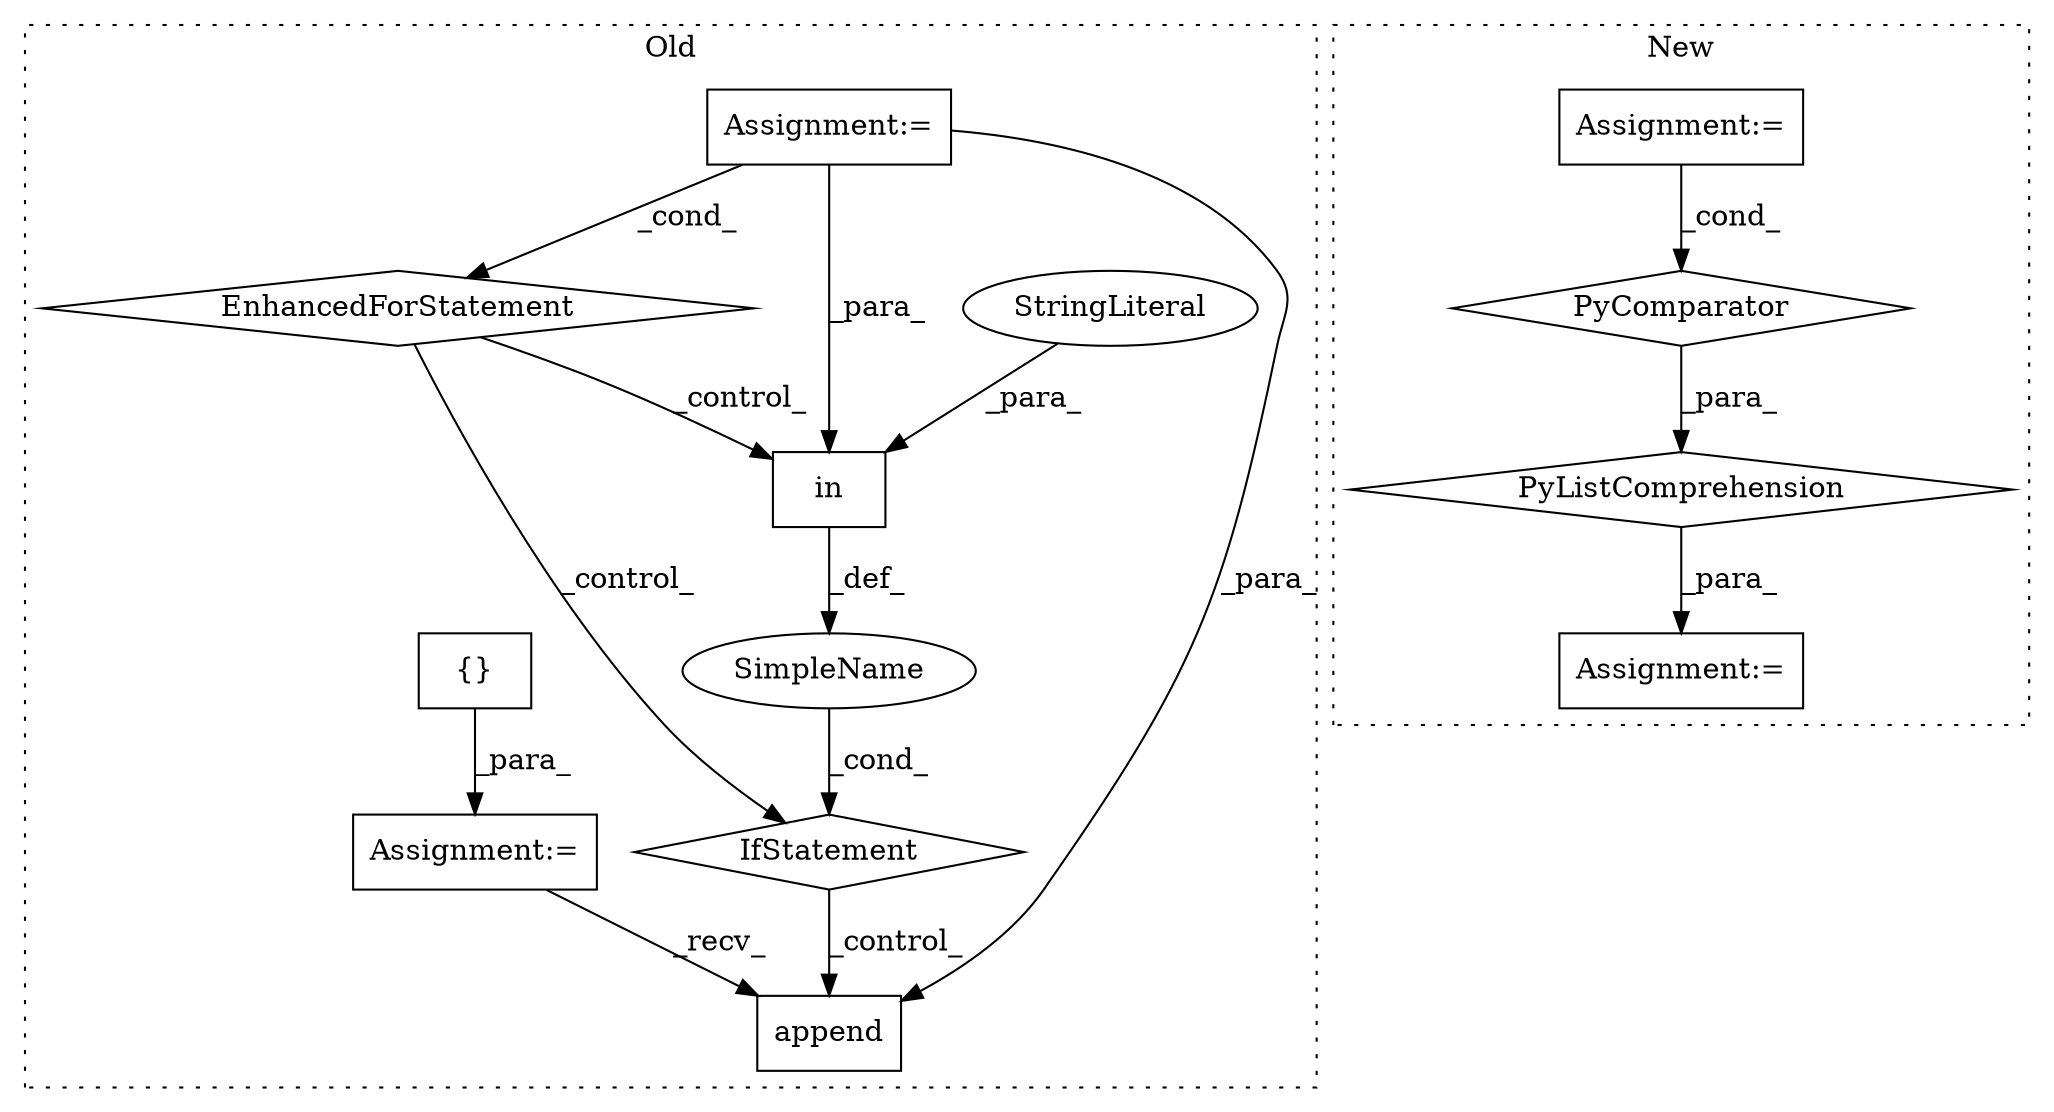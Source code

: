 digraph G {
subgraph cluster0 {
1 [label="in" a="105" s="27173" l="29" shape="box"];
5 [label="IfStatement" a="25" s="27163,27202" l="10,2" shape="diamond"];
7 [label="EnhancedForStatement" a="70" s="27079,27153" l="53,2" shape="diamond"];
8 [label="Assignment:=" a="7" s="27079,27153" l="53,2" shape="box"];
9 [label="SimpleName" a="42" s="" l="" shape="ellipse"];
10 [label="append" a="32" s="27227,27237" l="7,1" shape="box"];
11 [label="Assignment:=" a="7" s="27061" l="1" shape="box"];
12 [label="{}" a="4" s="27071" l="2" shape="box"];
13 [label="StringLiteral" a="45" s="27173" l="22" shape="ellipse"];
label = "Old";
style="dotted";
}
subgraph cluster1 {
2 [label="PyListComprehension" a="109" s="27073" l="107" shape="diamond"];
3 [label="PyComparator" a="113" s="27134" l="38" shape="diamond"];
4 [label="Assignment:=" a="7" s="27134" l="38" shape="box"];
6 [label="Assignment:=" a="7" s="27061" l="12" shape="box"];
label = "New";
style="dotted";
}
1 -> 9 [label="_def_"];
2 -> 6 [label="_para_"];
3 -> 2 [label="_para_"];
4 -> 3 [label="_cond_"];
5 -> 10 [label="_control_"];
7 -> 1 [label="_control_"];
7 -> 5 [label="_control_"];
8 -> 1 [label="_para_"];
8 -> 7 [label="_cond_"];
8 -> 10 [label="_para_"];
9 -> 5 [label="_cond_"];
11 -> 10 [label="_recv_"];
12 -> 11 [label="_para_"];
13 -> 1 [label="_para_"];
}